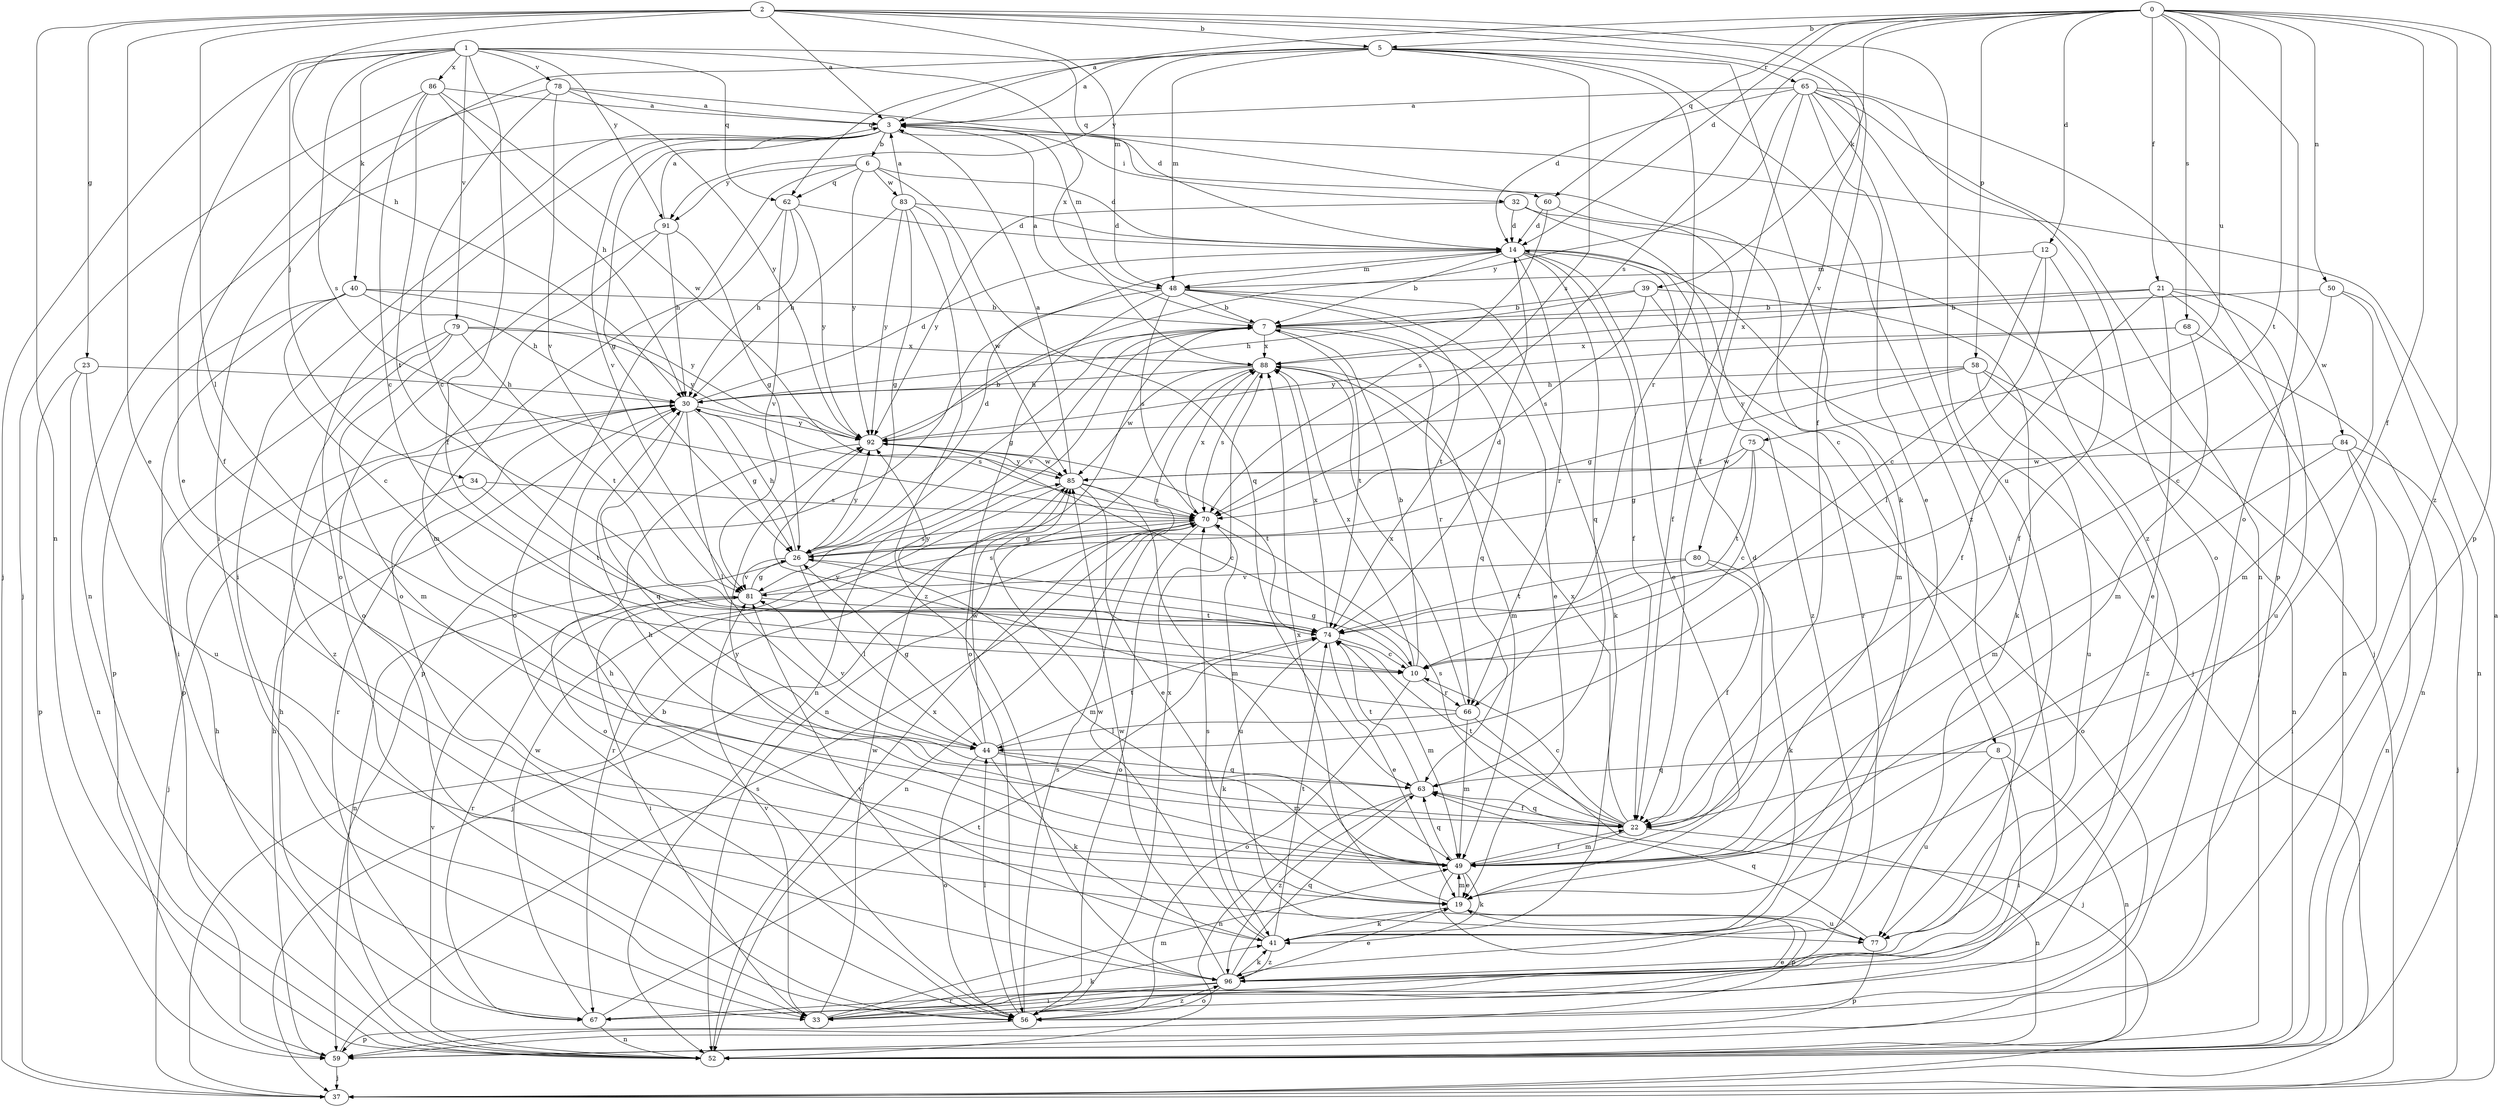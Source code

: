 strict digraph  {
0;
1;
2;
3;
5;
6;
7;
8;
10;
12;
14;
19;
21;
22;
23;
26;
30;
32;
33;
34;
37;
39;
40;
41;
44;
48;
49;
50;
52;
56;
58;
59;
60;
62;
63;
65;
66;
67;
68;
70;
74;
75;
77;
78;
79;
80;
81;
83;
84;
85;
86;
88;
91;
92;
96;
0 -> 3  [label=a];
0 -> 5  [label=b];
0 -> 12  [label=d];
0 -> 14  [label=d];
0 -> 21  [label=f];
0 -> 22  [label=f];
0 -> 39  [label=k];
0 -> 50  [label=n];
0 -> 56  [label=o];
0 -> 58  [label=p];
0 -> 59  [label=p];
0 -> 60  [label=q];
0 -> 68  [label=s];
0 -> 70  [label=s];
0 -> 74  [label=t];
0 -> 75  [label=u];
0 -> 96  [label=z];
1 -> 19  [label=e];
1 -> 22  [label=f];
1 -> 34  [label=j];
1 -> 37  [label=j];
1 -> 40  [label=k];
1 -> 60  [label=q];
1 -> 62  [label=q];
1 -> 70  [label=s];
1 -> 78  [label=v];
1 -> 79  [label=v];
1 -> 86  [label=x];
1 -> 88  [label=x];
1 -> 91  [label=y];
2 -> 3  [label=a];
2 -> 5  [label=b];
2 -> 19  [label=e];
2 -> 22  [label=f];
2 -> 23  [label=g];
2 -> 30  [label=h];
2 -> 44  [label=l];
2 -> 48  [label=m];
2 -> 52  [label=n];
2 -> 77  [label=u];
2 -> 80  [label=v];
3 -> 6  [label=b];
3 -> 8  [label=c];
3 -> 26  [label=g];
3 -> 32  [label=i];
3 -> 33  [label=i];
3 -> 48  [label=m];
3 -> 52  [label=n];
3 -> 56  [label=o];
3 -> 81  [label=v];
5 -> 3  [label=a];
5 -> 33  [label=i];
5 -> 41  [label=k];
5 -> 48  [label=m];
5 -> 62  [label=q];
5 -> 65  [label=r];
5 -> 66  [label=r];
5 -> 70  [label=s];
5 -> 91  [label=y];
5 -> 96  [label=z];
6 -> 14  [label=d];
6 -> 56  [label=o];
6 -> 62  [label=q];
6 -> 63  [label=q];
6 -> 83  [label=w];
6 -> 91  [label=y];
6 -> 92  [label=y];
7 -> 3  [label=a];
7 -> 26  [label=g];
7 -> 52  [label=n];
7 -> 63  [label=q];
7 -> 66  [label=r];
7 -> 74  [label=t];
7 -> 81  [label=v];
7 -> 88  [label=x];
8 -> 33  [label=i];
8 -> 52  [label=n];
8 -> 63  [label=q];
8 -> 77  [label=u];
10 -> 7  [label=b];
10 -> 26  [label=g];
10 -> 56  [label=o];
10 -> 66  [label=r];
10 -> 88  [label=x];
12 -> 10  [label=c];
12 -> 22  [label=f];
12 -> 44  [label=l];
12 -> 48  [label=m];
14 -> 7  [label=b];
14 -> 19  [label=e];
14 -> 22  [label=f];
14 -> 37  [label=j];
14 -> 48  [label=m];
14 -> 63  [label=q];
14 -> 66  [label=r];
14 -> 96  [label=z];
19 -> 41  [label=k];
19 -> 49  [label=m];
19 -> 77  [label=u];
19 -> 88  [label=x];
21 -> 7  [label=b];
21 -> 19  [label=e];
21 -> 22  [label=f];
21 -> 52  [label=n];
21 -> 77  [label=u];
21 -> 84  [label=w];
21 -> 88  [label=x];
22 -> 10  [label=c];
22 -> 49  [label=m];
22 -> 52  [label=n];
22 -> 63  [label=q];
22 -> 70  [label=s];
22 -> 74  [label=t];
22 -> 88  [label=x];
23 -> 30  [label=h];
23 -> 52  [label=n];
23 -> 59  [label=p];
23 -> 77  [label=u];
26 -> 14  [label=d];
26 -> 30  [label=h];
26 -> 44  [label=l];
26 -> 49  [label=m];
26 -> 52  [label=n];
26 -> 70  [label=s];
26 -> 81  [label=v];
26 -> 92  [label=y];
30 -> 14  [label=d];
30 -> 26  [label=g];
30 -> 44  [label=l];
30 -> 63  [label=q];
30 -> 67  [label=r];
30 -> 70  [label=s];
30 -> 92  [label=y];
32 -> 14  [label=d];
32 -> 37  [label=j];
32 -> 67  [label=r];
32 -> 92  [label=y];
33 -> 41  [label=k];
33 -> 49  [label=m];
33 -> 81  [label=v];
33 -> 85  [label=w];
34 -> 37  [label=j];
34 -> 70  [label=s];
34 -> 74  [label=t];
37 -> 3  [label=a];
37 -> 7  [label=b];
39 -> 7  [label=b];
39 -> 30  [label=h];
39 -> 41  [label=k];
39 -> 49  [label=m];
39 -> 70  [label=s];
40 -> 7  [label=b];
40 -> 10  [label=c];
40 -> 30  [label=h];
40 -> 33  [label=i];
40 -> 59  [label=p];
40 -> 92  [label=y];
41 -> 30  [label=h];
41 -> 70  [label=s];
41 -> 74  [label=t];
41 -> 85  [label=w];
41 -> 96  [label=z];
44 -> 26  [label=g];
44 -> 41  [label=k];
44 -> 49  [label=m];
44 -> 56  [label=o];
44 -> 63  [label=q];
44 -> 74  [label=t];
44 -> 81  [label=v];
44 -> 85  [label=w];
48 -> 7  [label=b];
48 -> 19  [label=e];
48 -> 41  [label=k];
48 -> 56  [label=o];
48 -> 59  [label=p];
48 -> 70  [label=s];
48 -> 74  [label=t];
49 -> 14  [label=d];
49 -> 19  [label=e];
49 -> 22  [label=f];
49 -> 30  [label=h];
49 -> 41  [label=k];
49 -> 59  [label=p];
49 -> 63  [label=q];
49 -> 92  [label=y];
50 -> 7  [label=b];
50 -> 10  [label=c];
50 -> 49  [label=m];
50 -> 52  [label=n];
52 -> 30  [label=h];
52 -> 81  [label=v];
52 -> 88  [label=x];
56 -> 44  [label=l];
56 -> 59  [label=p];
56 -> 70  [label=s];
56 -> 88  [label=x];
56 -> 96  [label=z];
58 -> 26  [label=g];
58 -> 30  [label=h];
58 -> 52  [label=n];
58 -> 77  [label=u];
58 -> 92  [label=y];
58 -> 96  [label=z];
59 -> 30  [label=h];
59 -> 37  [label=j];
59 -> 70  [label=s];
60 -> 14  [label=d];
60 -> 22  [label=f];
60 -> 70  [label=s];
62 -> 14  [label=d];
62 -> 30  [label=h];
62 -> 56  [label=o];
62 -> 81  [label=v];
62 -> 92  [label=y];
63 -> 22  [label=f];
63 -> 52  [label=n];
63 -> 74  [label=t];
63 -> 96  [label=z];
65 -> 3  [label=a];
65 -> 14  [label=d];
65 -> 19  [label=e];
65 -> 22  [label=f];
65 -> 33  [label=i];
65 -> 52  [label=n];
65 -> 56  [label=o];
65 -> 59  [label=p];
65 -> 92  [label=y];
65 -> 96  [label=z];
66 -> 37  [label=j];
66 -> 44  [label=l];
66 -> 49  [label=m];
66 -> 88  [label=x];
66 -> 92  [label=y];
67 -> 19  [label=e];
67 -> 30  [label=h];
67 -> 52  [label=n];
67 -> 74  [label=t];
67 -> 85  [label=w];
68 -> 49  [label=m];
68 -> 52  [label=n];
68 -> 88  [label=x];
68 -> 92  [label=y];
70 -> 26  [label=g];
70 -> 37  [label=j];
70 -> 52  [label=n];
70 -> 56  [label=o];
70 -> 77  [label=u];
70 -> 88  [label=x];
74 -> 10  [label=c];
74 -> 14  [label=d];
74 -> 19  [label=e];
74 -> 41  [label=k];
74 -> 49  [label=m];
74 -> 88  [label=x];
74 -> 92  [label=y];
75 -> 10  [label=c];
75 -> 26  [label=g];
75 -> 56  [label=o];
75 -> 74  [label=t];
75 -> 85  [label=w];
77 -> 59  [label=p];
77 -> 63  [label=q];
78 -> 3  [label=a];
78 -> 10  [label=c];
78 -> 14  [label=d];
78 -> 22  [label=f];
78 -> 81  [label=v];
78 -> 92  [label=y];
79 -> 49  [label=m];
79 -> 59  [label=p];
79 -> 74  [label=t];
79 -> 88  [label=x];
79 -> 92  [label=y];
79 -> 96  [label=z];
80 -> 22  [label=f];
80 -> 41  [label=k];
80 -> 74  [label=t];
80 -> 81  [label=v];
81 -> 26  [label=g];
81 -> 33  [label=i];
81 -> 67  [label=r];
81 -> 70  [label=s];
81 -> 74  [label=t];
83 -> 3  [label=a];
83 -> 14  [label=d];
83 -> 26  [label=g];
83 -> 30  [label=h];
83 -> 85  [label=w];
83 -> 92  [label=y];
83 -> 96  [label=z];
84 -> 33  [label=i];
84 -> 37  [label=j];
84 -> 49  [label=m];
84 -> 52  [label=n];
84 -> 85  [label=w];
85 -> 3  [label=a];
85 -> 19  [label=e];
85 -> 49  [label=m];
85 -> 67  [label=r];
85 -> 70  [label=s];
85 -> 92  [label=y];
86 -> 3  [label=a];
86 -> 10  [label=c];
86 -> 30  [label=h];
86 -> 37  [label=j];
86 -> 74  [label=t];
86 -> 85  [label=w];
88 -> 30  [label=h];
88 -> 49  [label=m];
88 -> 52  [label=n];
88 -> 70  [label=s];
88 -> 85  [label=w];
91 -> 3  [label=a];
91 -> 26  [label=g];
91 -> 30  [label=h];
91 -> 49  [label=m];
91 -> 56  [label=o];
92 -> 7  [label=b];
92 -> 10  [label=c];
92 -> 56  [label=o];
92 -> 74  [label=t];
92 -> 85  [label=w];
96 -> 19  [label=e];
96 -> 33  [label=i];
96 -> 41  [label=k];
96 -> 56  [label=o];
96 -> 63  [label=q];
96 -> 67  [label=r];
96 -> 81  [label=v];
96 -> 85  [label=w];
}
